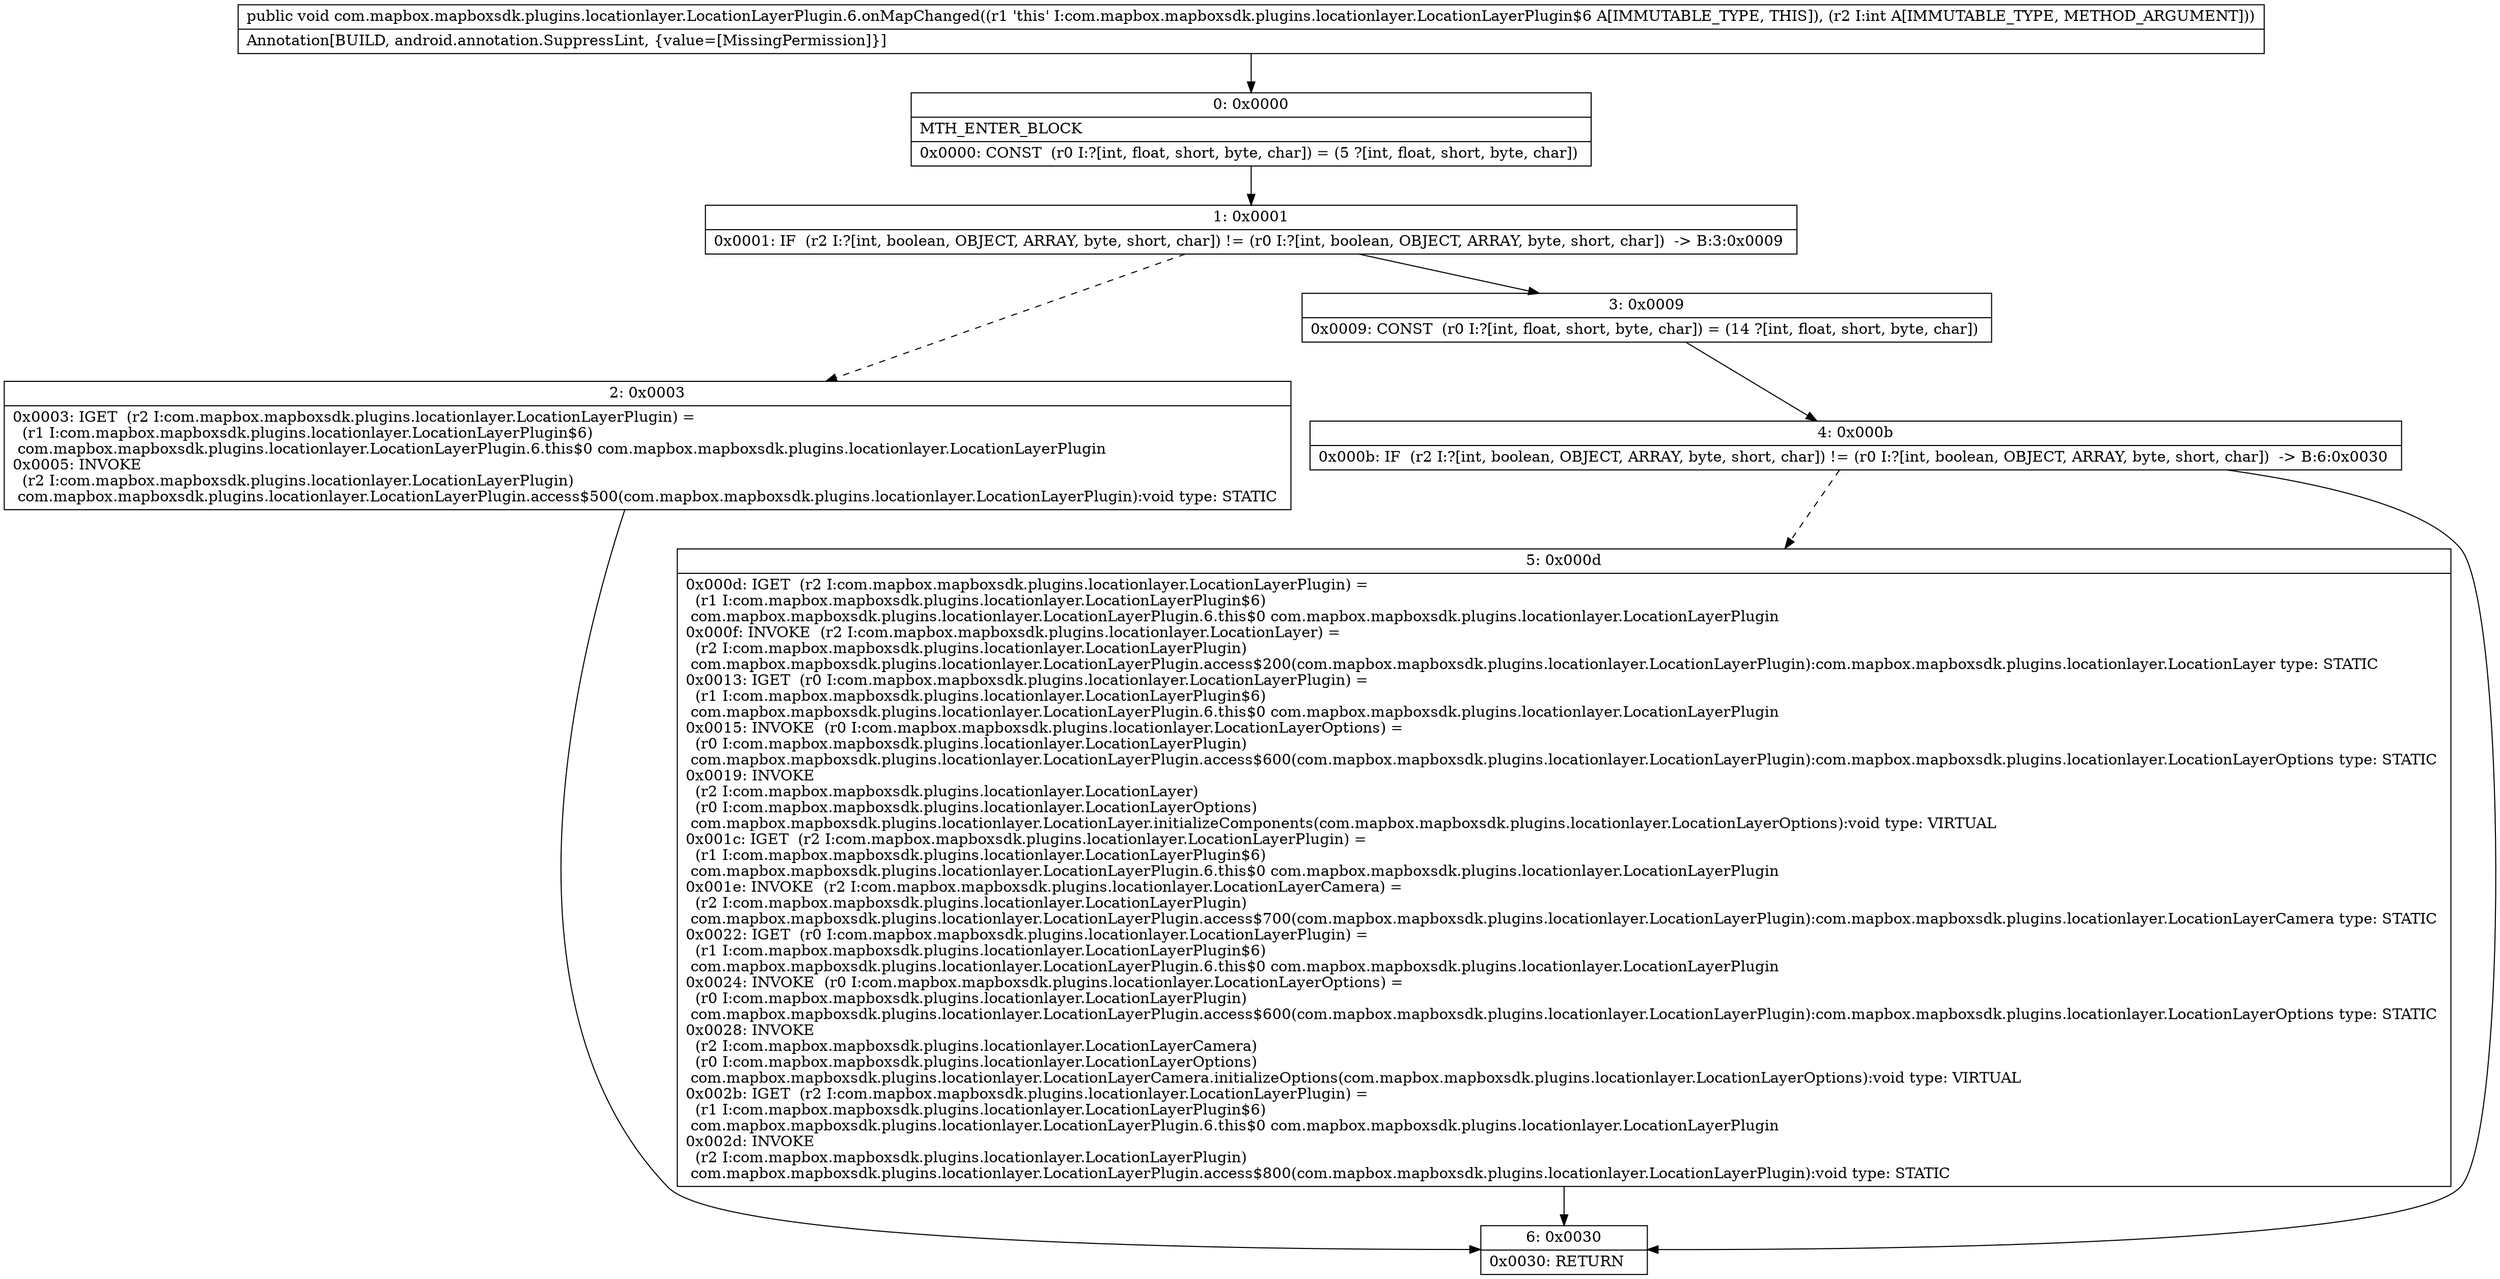 digraph "CFG forcom.mapbox.mapboxsdk.plugins.locationlayer.LocationLayerPlugin.6.onMapChanged(I)V" {
Node_0 [shape=record,label="{0\:\ 0x0000|MTH_ENTER_BLOCK\l|0x0000: CONST  (r0 I:?[int, float, short, byte, char]) = (5 ?[int, float, short, byte, char]) \l}"];
Node_1 [shape=record,label="{1\:\ 0x0001|0x0001: IF  (r2 I:?[int, boolean, OBJECT, ARRAY, byte, short, char]) != (r0 I:?[int, boolean, OBJECT, ARRAY, byte, short, char])  \-\> B:3:0x0009 \l}"];
Node_2 [shape=record,label="{2\:\ 0x0003|0x0003: IGET  (r2 I:com.mapbox.mapboxsdk.plugins.locationlayer.LocationLayerPlugin) = \l  (r1 I:com.mapbox.mapboxsdk.plugins.locationlayer.LocationLayerPlugin$6)\l com.mapbox.mapboxsdk.plugins.locationlayer.LocationLayerPlugin.6.this$0 com.mapbox.mapboxsdk.plugins.locationlayer.LocationLayerPlugin \l0x0005: INVOKE  \l  (r2 I:com.mapbox.mapboxsdk.plugins.locationlayer.LocationLayerPlugin)\l com.mapbox.mapboxsdk.plugins.locationlayer.LocationLayerPlugin.access$500(com.mapbox.mapboxsdk.plugins.locationlayer.LocationLayerPlugin):void type: STATIC \l}"];
Node_3 [shape=record,label="{3\:\ 0x0009|0x0009: CONST  (r0 I:?[int, float, short, byte, char]) = (14 ?[int, float, short, byte, char]) \l}"];
Node_4 [shape=record,label="{4\:\ 0x000b|0x000b: IF  (r2 I:?[int, boolean, OBJECT, ARRAY, byte, short, char]) != (r0 I:?[int, boolean, OBJECT, ARRAY, byte, short, char])  \-\> B:6:0x0030 \l}"];
Node_5 [shape=record,label="{5\:\ 0x000d|0x000d: IGET  (r2 I:com.mapbox.mapboxsdk.plugins.locationlayer.LocationLayerPlugin) = \l  (r1 I:com.mapbox.mapboxsdk.plugins.locationlayer.LocationLayerPlugin$6)\l com.mapbox.mapboxsdk.plugins.locationlayer.LocationLayerPlugin.6.this$0 com.mapbox.mapboxsdk.plugins.locationlayer.LocationLayerPlugin \l0x000f: INVOKE  (r2 I:com.mapbox.mapboxsdk.plugins.locationlayer.LocationLayer) = \l  (r2 I:com.mapbox.mapboxsdk.plugins.locationlayer.LocationLayerPlugin)\l com.mapbox.mapboxsdk.plugins.locationlayer.LocationLayerPlugin.access$200(com.mapbox.mapboxsdk.plugins.locationlayer.LocationLayerPlugin):com.mapbox.mapboxsdk.plugins.locationlayer.LocationLayer type: STATIC \l0x0013: IGET  (r0 I:com.mapbox.mapboxsdk.plugins.locationlayer.LocationLayerPlugin) = \l  (r1 I:com.mapbox.mapboxsdk.plugins.locationlayer.LocationLayerPlugin$6)\l com.mapbox.mapboxsdk.plugins.locationlayer.LocationLayerPlugin.6.this$0 com.mapbox.mapboxsdk.plugins.locationlayer.LocationLayerPlugin \l0x0015: INVOKE  (r0 I:com.mapbox.mapboxsdk.plugins.locationlayer.LocationLayerOptions) = \l  (r0 I:com.mapbox.mapboxsdk.plugins.locationlayer.LocationLayerPlugin)\l com.mapbox.mapboxsdk.plugins.locationlayer.LocationLayerPlugin.access$600(com.mapbox.mapboxsdk.plugins.locationlayer.LocationLayerPlugin):com.mapbox.mapboxsdk.plugins.locationlayer.LocationLayerOptions type: STATIC \l0x0019: INVOKE  \l  (r2 I:com.mapbox.mapboxsdk.plugins.locationlayer.LocationLayer)\l  (r0 I:com.mapbox.mapboxsdk.plugins.locationlayer.LocationLayerOptions)\l com.mapbox.mapboxsdk.plugins.locationlayer.LocationLayer.initializeComponents(com.mapbox.mapboxsdk.plugins.locationlayer.LocationLayerOptions):void type: VIRTUAL \l0x001c: IGET  (r2 I:com.mapbox.mapboxsdk.plugins.locationlayer.LocationLayerPlugin) = \l  (r1 I:com.mapbox.mapboxsdk.plugins.locationlayer.LocationLayerPlugin$6)\l com.mapbox.mapboxsdk.plugins.locationlayer.LocationLayerPlugin.6.this$0 com.mapbox.mapboxsdk.plugins.locationlayer.LocationLayerPlugin \l0x001e: INVOKE  (r2 I:com.mapbox.mapboxsdk.plugins.locationlayer.LocationLayerCamera) = \l  (r2 I:com.mapbox.mapboxsdk.plugins.locationlayer.LocationLayerPlugin)\l com.mapbox.mapboxsdk.plugins.locationlayer.LocationLayerPlugin.access$700(com.mapbox.mapboxsdk.plugins.locationlayer.LocationLayerPlugin):com.mapbox.mapboxsdk.plugins.locationlayer.LocationLayerCamera type: STATIC \l0x0022: IGET  (r0 I:com.mapbox.mapboxsdk.plugins.locationlayer.LocationLayerPlugin) = \l  (r1 I:com.mapbox.mapboxsdk.plugins.locationlayer.LocationLayerPlugin$6)\l com.mapbox.mapboxsdk.plugins.locationlayer.LocationLayerPlugin.6.this$0 com.mapbox.mapboxsdk.plugins.locationlayer.LocationLayerPlugin \l0x0024: INVOKE  (r0 I:com.mapbox.mapboxsdk.plugins.locationlayer.LocationLayerOptions) = \l  (r0 I:com.mapbox.mapboxsdk.plugins.locationlayer.LocationLayerPlugin)\l com.mapbox.mapboxsdk.plugins.locationlayer.LocationLayerPlugin.access$600(com.mapbox.mapboxsdk.plugins.locationlayer.LocationLayerPlugin):com.mapbox.mapboxsdk.plugins.locationlayer.LocationLayerOptions type: STATIC \l0x0028: INVOKE  \l  (r2 I:com.mapbox.mapboxsdk.plugins.locationlayer.LocationLayerCamera)\l  (r0 I:com.mapbox.mapboxsdk.plugins.locationlayer.LocationLayerOptions)\l com.mapbox.mapboxsdk.plugins.locationlayer.LocationLayerCamera.initializeOptions(com.mapbox.mapboxsdk.plugins.locationlayer.LocationLayerOptions):void type: VIRTUAL \l0x002b: IGET  (r2 I:com.mapbox.mapboxsdk.plugins.locationlayer.LocationLayerPlugin) = \l  (r1 I:com.mapbox.mapboxsdk.plugins.locationlayer.LocationLayerPlugin$6)\l com.mapbox.mapboxsdk.plugins.locationlayer.LocationLayerPlugin.6.this$0 com.mapbox.mapboxsdk.plugins.locationlayer.LocationLayerPlugin \l0x002d: INVOKE  \l  (r2 I:com.mapbox.mapboxsdk.plugins.locationlayer.LocationLayerPlugin)\l com.mapbox.mapboxsdk.plugins.locationlayer.LocationLayerPlugin.access$800(com.mapbox.mapboxsdk.plugins.locationlayer.LocationLayerPlugin):void type: STATIC \l}"];
Node_6 [shape=record,label="{6\:\ 0x0030|0x0030: RETURN   \l}"];
MethodNode[shape=record,label="{public void com.mapbox.mapboxsdk.plugins.locationlayer.LocationLayerPlugin.6.onMapChanged((r1 'this' I:com.mapbox.mapboxsdk.plugins.locationlayer.LocationLayerPlugin$6 A[IMMUTABLE_TYPE, THIS]), (r2 I:int A[IMMUTABLE_TYPE, METHOD_ARGUMENT]))  | Annotation[BUILD, android.annotation.SuppressLint, \{value=[MissingPermission]\}]\l}"];
MethodNode -> Node_0;
Node_0 -> Node_1;
Node_1 -> Node_2[style=dashed];
Node_1 -> Node_3;
Node_2 -> Node_6;
Node_3 -> Node_4;
Node_4 -> Node_5[style=dashed];
Node_4 -> Node_6;
Node_5 -> Node_6;
}

